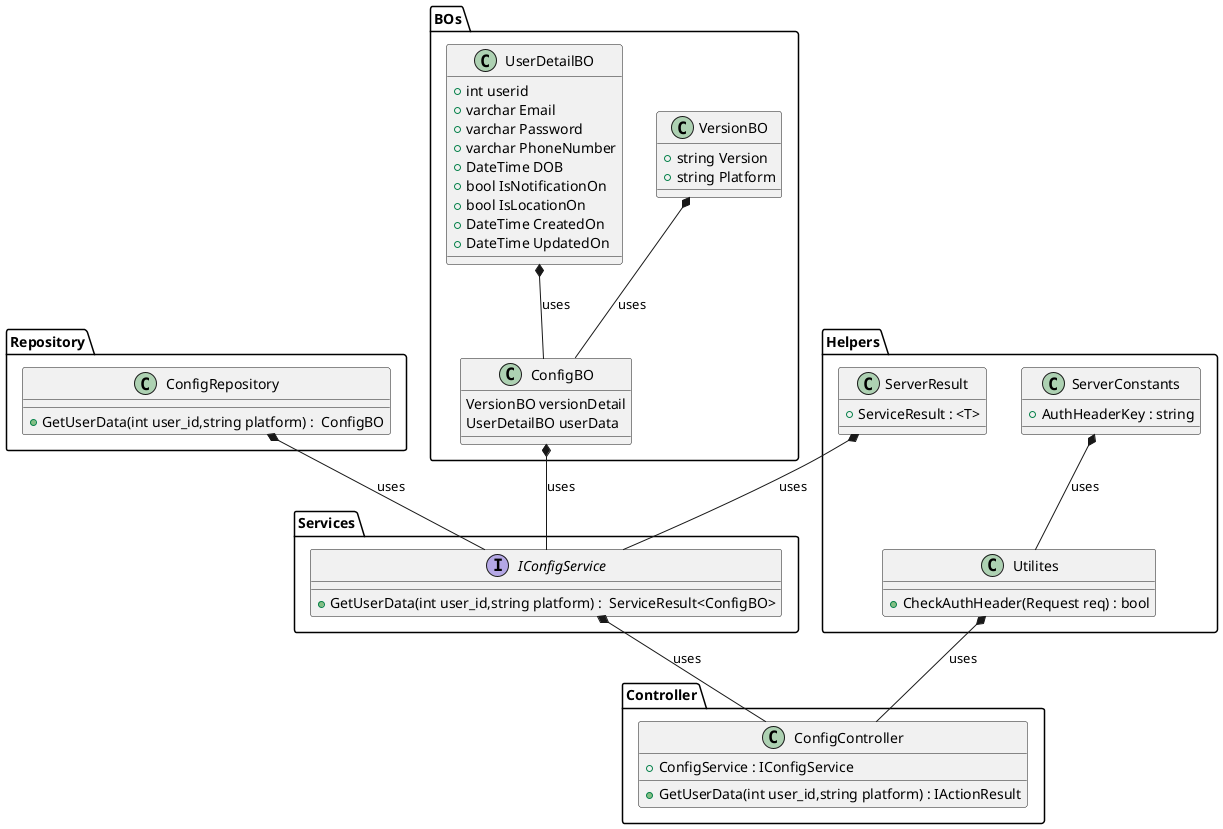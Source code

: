 @startuml
package Controller {

class ConfigController {
     + ConfigService : IConfigService
     + GetUserData(int user_id,string platform) : IActionResult
    }

}
package "Services" {
    interface IConfigService {
     
        + GetUserData(int user_id,string platform) :  ServiceResult<ConfigBO>
    }
}

package "Repository" {
   
    class ConfigRepository {
    + GetUserData(int user_id,string platform) :  ConfigBO
    }
}

package "BOs"{
    class VersionBO {
        + string Version
        + string Platform
    }
     class UserDetailBO {
        + int userid
        + varchar Email
        + varchar Password
        + varchar PhoneNumber
        + DateTime DOB
        + bool IsNotificationOn
        + bool IsLocationOn
        + DateTime CreatedOn
        + DateTime UpdatedOn     
    }
    class ConfigBO{
        VersionBO versionDetail
        UserDetailBO userData
    }
   
}
package Helpers {
    Class Utilites {
        + CheckAuthHeader(Request req) : bool
    }

    Class ServerConstants {
        + AuthHeaderKey : string
    }
     Class ServerResult {
        + ServiceResult : <T>
    }
}



Utilites *-- ConfigController : uses
ServerConstants *-- Utilites : uses
ServerResult *-- IConfigService : uses
IConfigService *-- ConfigController : uses
ConfigRepository *-- IConfigService : uses
ConfigBO *-- IConfigService : uses
VersionBO *-- ConfigBO : uses
UserDetailBO *-- ConfigBO : uses



@enduml